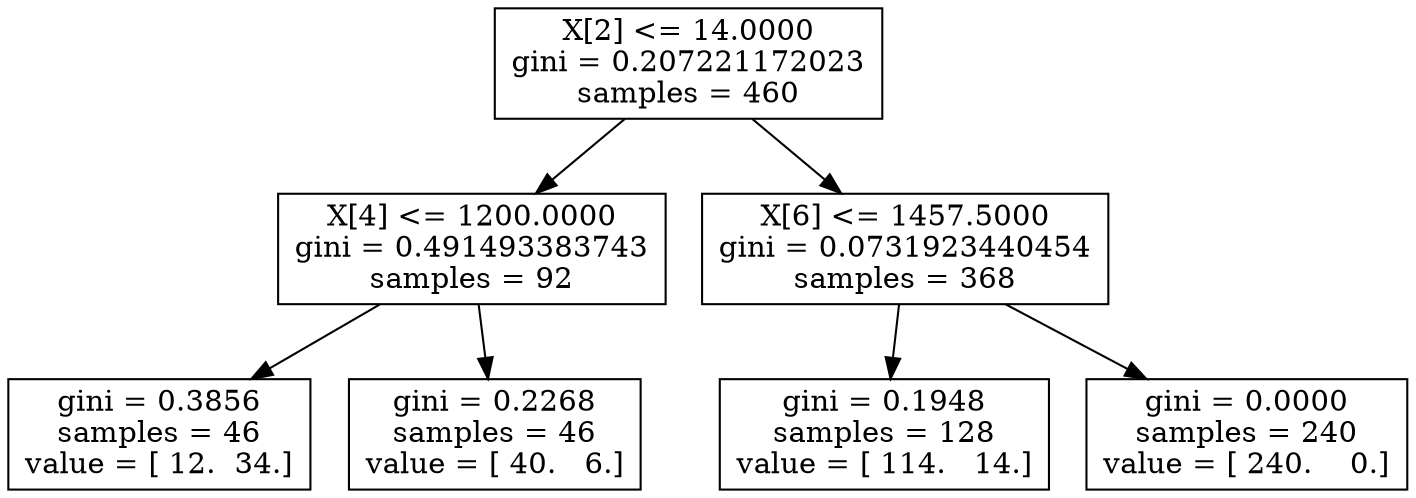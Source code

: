 digraph Tree {
0 [label="X[2] <= 14.0000\ngini = 0.207221172023\nsamples = 460", shape="box"] ;
1 [label="X[4] <= 1200.0000\ngini = 0.491493383743\nsamples = 92", shape="box"] ;
0 -> 1 ;
2 [label="gini = 0.3856\nsamples = 46\nvalue = [ 12.  34.]", shape="box"] ;
1 -> 2 ;
3 [label="gini = 0.2268\nsamples = 46\nvalue = [ 40.   6.]", shape="box"] ;
1 -> 3 ;
4 [label="X[6] <= 1457.5000\ngini = 0.0731923440454\nsamples = 368", shape="box"] ;
0 -> 4 ;
5 [label="gini = 0.1948\nsamples = 128\nvalue = [ 114.   14.]", shape="box"] ;
4 -> 5 ;
6 [label="gini = 0.0000\nsamples = 240\nvalue = [ 240.    0.]", shape="box"] ;
4 -> 6 ;
}
